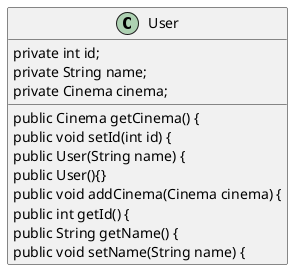 @startuml
 class User {
    private int id;
    private String name;
    private Cinema cinema;
    public Cinema getCinema() {
    public void setId(int id) {
    public User(String name) {
    public User(){}
    public void addCinema(Cinema cinema) {
    public int getId() {
    public String getName() {
    public void setName(String name) {
}
@enduml